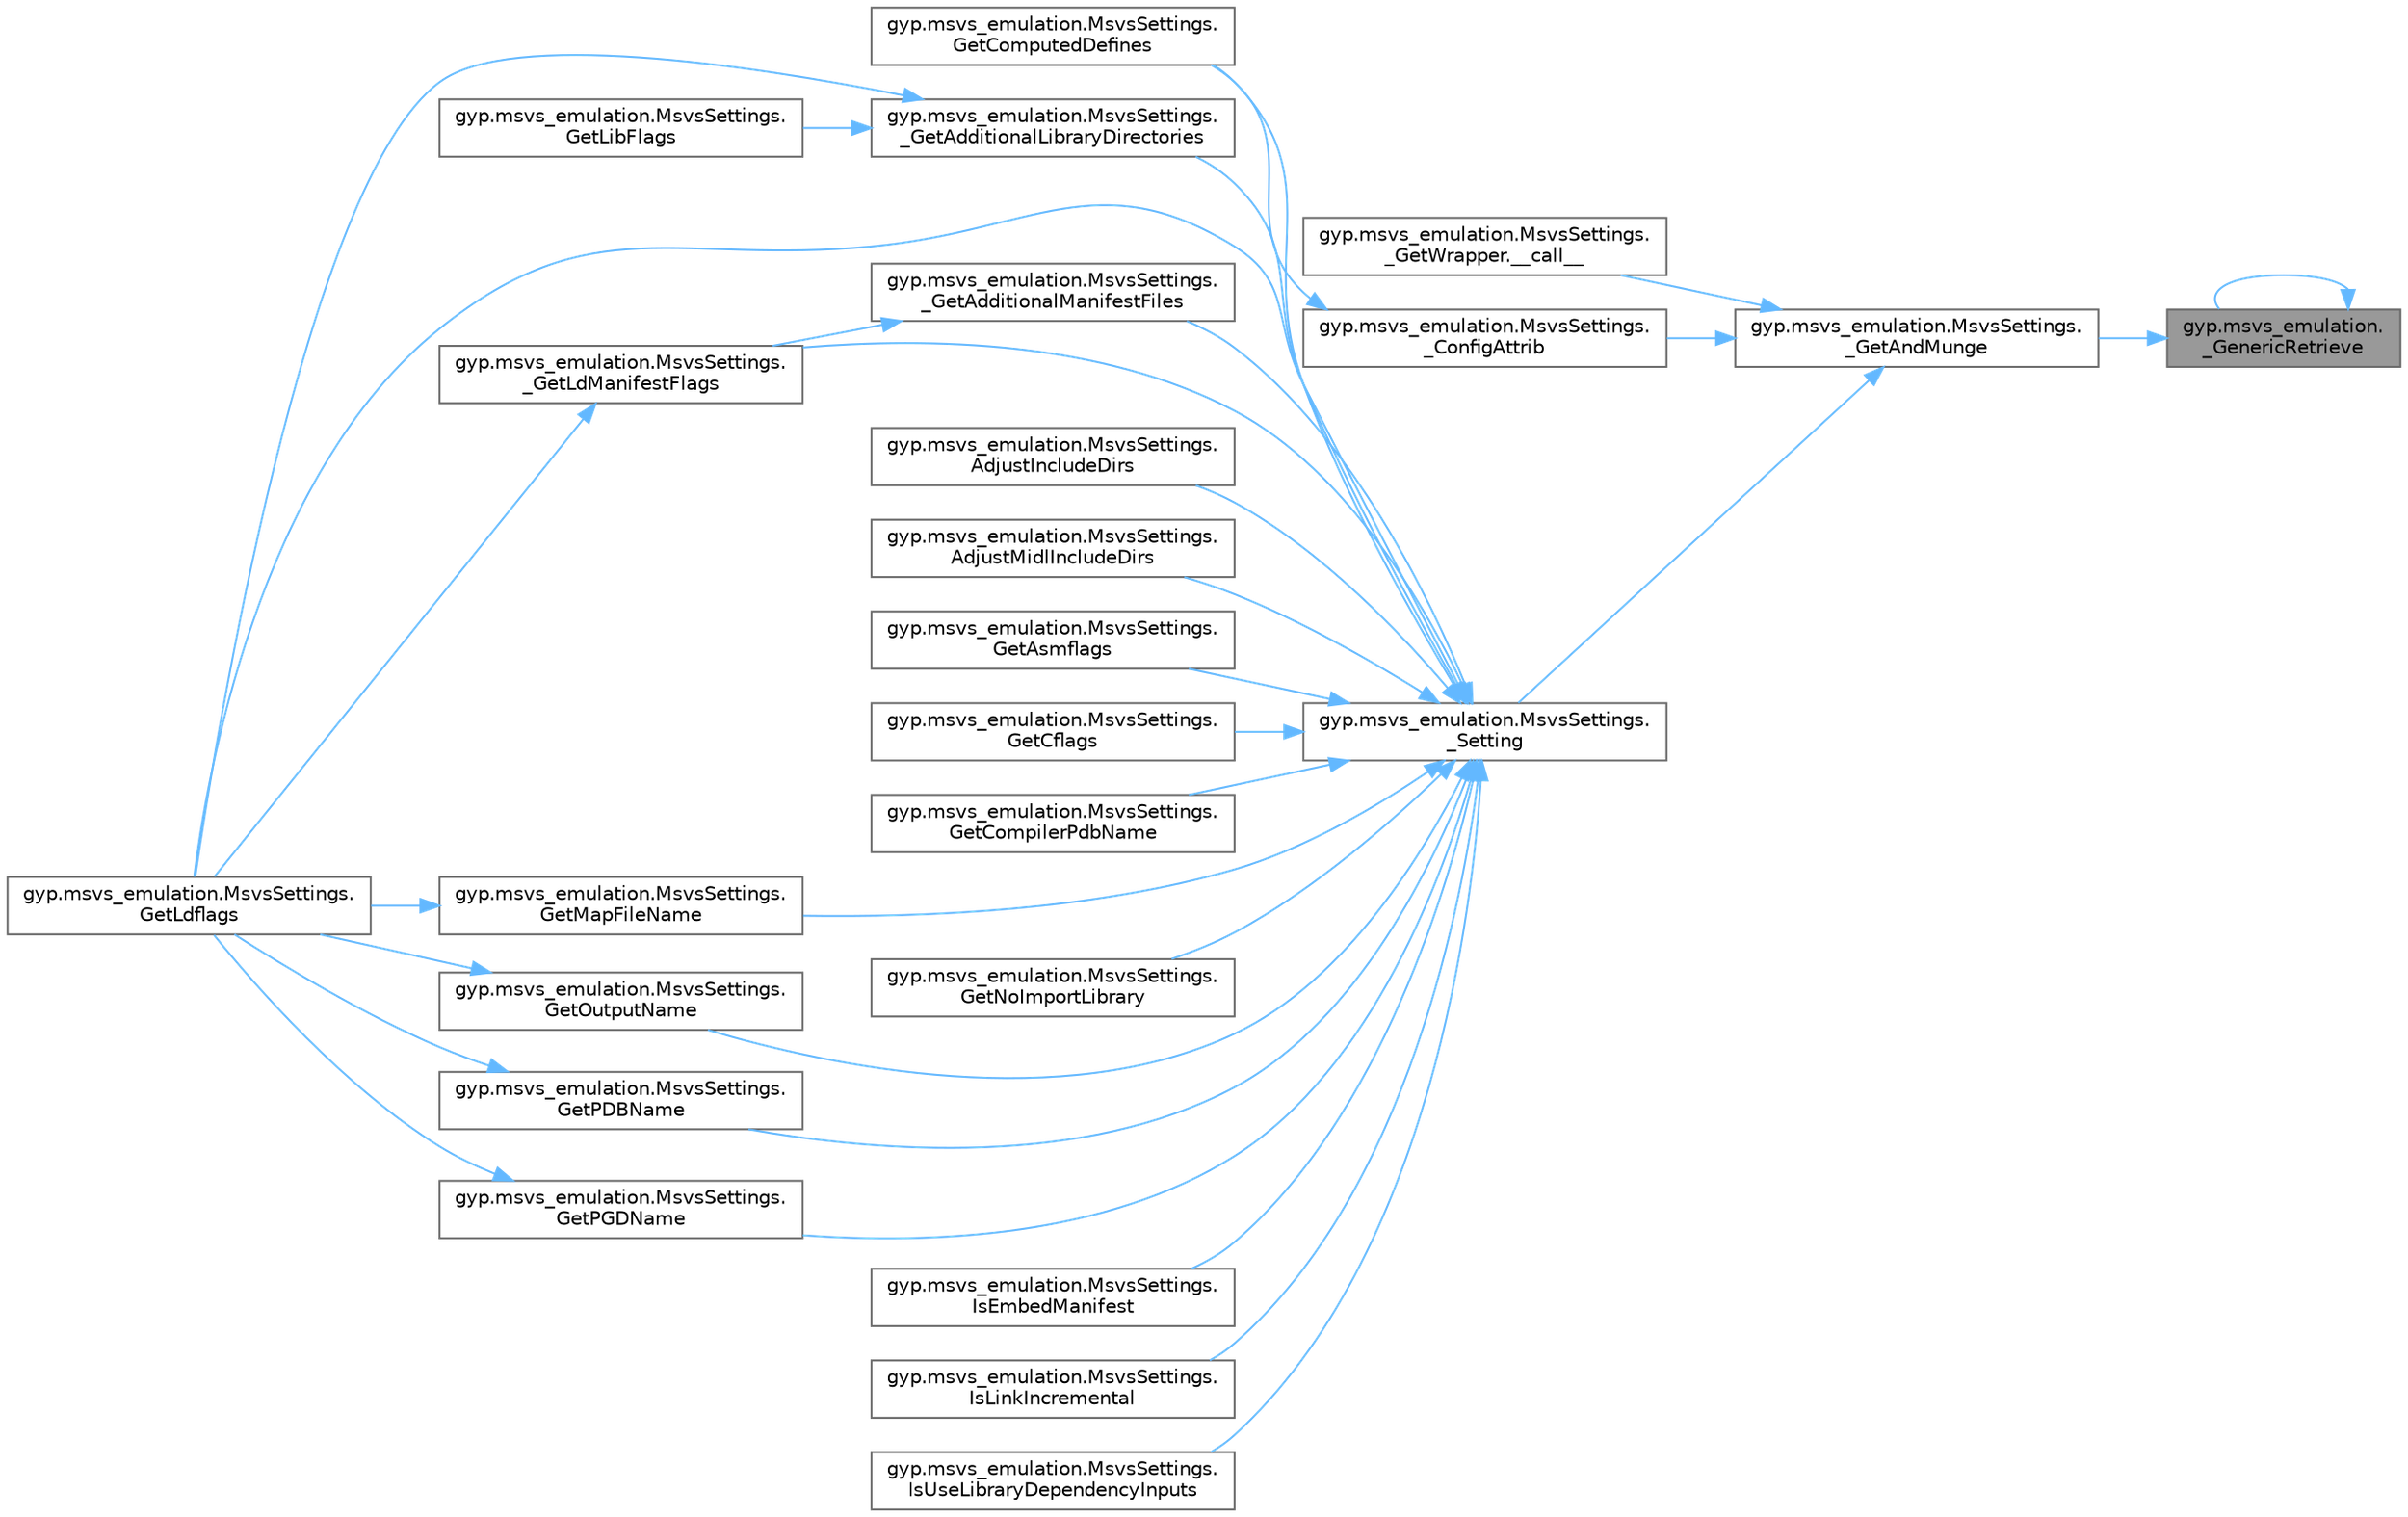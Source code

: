 digraph "gyp.msvs_emulation._GenericRetrieve"
{
 // LATEX_PDF_SIZE
  bgcolor="transparent";
  edge [fontname=Helvetica,fontsize=10,labelfontname=Helvetica,labelfontsize=10];
  node [fontname=Helvetica,fontsize=10,shape=box,height=0.2,width=0.4];
  rankdir="RL";
  Node1 [id="Node000001",label="gyp.msvs_emulation.\l_GenericRetrieve",height=0.2,width=0.4,color="gray40", fillcolor="grey60", style="filled", fontcolor="black",tooltip=" "];
  Node1 -> Node1 [id="edge65_Node000001_Node000001",dir="back",color="steelblue1",style="solid",tooltip=" "];
  Node1 -> Node2 [id="edge66_Node000001_Node000002",dir="back",color="steelblue1",style="solid",tooltip=" "];
  Node2 [id="Node000002",label="gyp.msvs_emulation.MsvsSettings.\l_GetAndMunge",height=0.2,width=0.4,color="grey40", fillcolor="white", style="filled",URL="$classgyp_1_1msvs__emulation_1_1_msvs_settings.html#a83823fbc2f4bff62376bdda0497c6e83",tooltip=" "];
  Node2 -> Node3 [id="edge67_Node000002_Node000003",dir="back",color="steelblue1",style="solid",tooltip=" "];
  Node3 [id="Node000003",label="gyp.msvs_emulation.MsvsSettings.\l_GetWrapper.__call__",height=0.2,width=0.4,color="grey40", fillcolor="white", style="filled",URL="$classgyp_1_1msvs__emulation_1_1_msvs_settings_1_1___get_wrapper.html#a0f9af0038da95d5cedaf5746c28bf6f5",tooltip=" "];
  Node2 -> Node4 [id="edge68_Node000002_Node000004",dir="back",color="steelblue1",style="solid",tooltip=" "];
  Node4 [id="Node000004",label="gyp.msvs_emulation.MsvsSettings.\l_ConfigAttrib",height=0.2,width=0.4,color="grey40", fillcolor="white", style="filled",URL="$classgyp_1_1msvs__emulation_1_1_msvs_settings.html#a5ef3c7f7ea60b3d456207860a77c2cbd",tooltip=" "];
  Node4 -> Node5 [id="edge69_Node000004_Node000005",dir="back",color="steelblue1",style="solid",tooltip=" "];
  Node5 [id="Node000005",label="gyp.msvs_emulation.MsvsSettings.\lGetComputedDefines",height=0.2,width=0.4,color="grey40", fillcolor="white", style="filled",URL="$classgyp_1_1msvs__emulation_1_1_msvs_settings.html#a80da3bda84ac797598eacf2b9c8cc8a6",tooltip=" "];
  Node2 -> Node6 [id="edge70_Node000002_Node000006",dir="back",color="steelblue1",style="solid",tooltip=" "];
  Node6 [id="Node000006",label="gyp.msvs_emulation.MsvsSettings.\l_Setting",height=0.2,width=0.4,color="grey40", fillcolor="white", style="filled",URL="$classgyp_1_1msvs__emulation_1_1_msvs_settings.html#ab8e4b537763299d60d931b6a316f1313",tooltip=" "];
  Node6 -> Node7 [id="edge71_Node000006_Node000007",dir="back",color="steelblue1",style="solid",tooltip=" "];
  Node7 [id="Node000007",label="gyp.msvs_emulation.MsvsSettings.\l_GetAdditionalLibraryDirectories",height=0.2,width=0.4,color="grey40", fillcolor="white", style="filled",URL="$classgyp_1_1msvs__emulation_1_1_msvs_settings.html#a828ea0229d55d4ef525f5a65de1aa2d4",tooltip=" "];
  Node7 -> Node8 [id="edge72_Node000007_Node000008",dir="back",color="steelblue1",style="solid",tooltip=" "];
  Node8 [id="Node000008",label="gyp.msvs_emulation.MsvsSettings.\lGetLdflags",height=0.2,width=0.4,color="grey40", fillcolor="white", style="filled",URL="$classgyp_1_1msvs__emulation_1_1_msvs_settings.html#a54027f4ef43a19a27d999e0266851c50",tooltip=" "];
  Node7 -> Node9 [id="edge73_Node000007_Node000009",dir="back",color="steelblue1",style="solid",tooltip=" "];
  Node9 [id="Node000009",label="gyp.msvs_emulation.MsvsSettings.\lGetLibFlags",height=0.2,width=0.4,color="grey40", fillcolor="white", style="filled",URL="$classgyp_1_1msvs__emulation_1_1_msvs_settings.html#aee00de91f2a3794ee0be1446e34797d2",tooltip=" "];
  Node6 -> Node10 [id="edge74_Node000006_Node000010",dir="back",color="steelblue1",style="solid",tooltip=" "];
  Node10 [id="Node000010",label="gyp.msvs_emulation.MsvsSettings.\l_GetAdditionalManifestFiles",height=0.2,width=0.4,color="grey40", fillcolor="white", style="filled",URL="$classgyp_1_1msvs__emulation_1_1_msvs_settings.html#a1059f37ba32efa3b375ff29e00e7af4b",tooltip=" "];
  Node10 -> Node11 [id="edge75_Node000010_Node000011",dir="back",color="steelblue1",style="solid",tooltip=" "];
  Node11 [id="Node000011",label="gyp.msvs_emulation.MsvsSettings.\l_GetLdManifestFlags",height=0.2,width=0.4,color="grey40", fillcolor="white", style="filled",URL="$classgyp_1_1msvs__emulation_1_1_msvs_settings.html#a9357a4e78b7d06016f439d49eab23cec",tooltip=" "];
  Node11 -> Node8 [id="edge76_Node000011_Node000008",dir="back",color="steelblue1",style="solid",tooltip=" "];
  Node6 -> Node11 [id="edge77_Node000006_Node000011",dir="back",color="steelblue1",style="solid",tooltip=" "];
  Node6 -> Node12 [id="edge78_Node000006_Node000012",dir="back",color="steelblue1",style="solid",tooltip=" "];
  Node12 [id="Node000012",label="gyp.msvs_emulation.MsvsSettings.\lAdjustIncludeDirs",height=0.2,width=0.4,color="grey40", fillcolor="white", style="filled",URL="$classgyp_1_1msvs__emulation_1_1_msvs_settings.html#a947d7ccbdf5b2cba9879053cc76fb609",tooltip=" "];
  Node6 -> Node13 [id="edge79_Node000006_Node000013",dir="back",color="steelblue1",style="solid",tooltip=" "];
  Node13 [id="Node000013",label="gyp.msvs_emulation.MsvsSettings.\lAdjustMidlIncludeDirs",height=0.2,width=0.4,color="grey40", fillcolor="white", style="filled",URL="$classgyp_1_1msvs__emulation_1_1_msvs_settings.html#a008d86377265fdc96d2bd1ee6f6d8f2d",tooltip=" "];
  Node6 -> Node14 [id="edge80_Node000006_Node000014",dir="back",color="steelblue1",style="solid",tooltip=" "];
  Node14 [id="Node000014",label="gyp.msvs_emulation.MsvsSettings.\lGetAsmflags",height=0.2,width=0.4,color="grey40", fillcolor="white", style="filled",URL="$classgyp_1_1msvs__emulation_1_1_msvs_settings.html#a0e2c0ce9c610782dd22d0ce1564dd48f",tooltip=" "];
  Node6 -> Node15 [id="edge81_Node000006_Node000015",dir="back",color="steelblue1",style="solid",tooltip=" "];
  Node15 [id="Node000015",label="gyp.msvs_emulation.MsvsSettings.\lGetCflags",height=0.2,width=0.4,color="grey40", fillcolor="white", style="filled",URL="$classgyp_1_1msvs__emulation_1_1_msvs_settings.html#a4c393b6bc6f12d4fea69542f0412c0dc",tooltip=" "];
  Node6 -> Node16 [id="edge82_Node000006_Node000016",dir="back",color="steelblue1",style="solid",tooltip=" "];
  Node16 [id="Node000016",label="gyp.msvs_emulation.MsvsSettings.\lGetCompilerPdbName",height=0.2,width=0.4,color="grey40", fillcolor="white", style="filled",URL="$classgyp_1_1msvs__emulation_1_1_msvs_settings.html#a2b4e8e1337f07adb52a52b6c93dc3e01",tooltip=" "];
  Node6 -> Node5 [id="edge83_Node000006_Node000005",dir="back",color="steelblue1",style="solid",tooltip=" "];
  Node6 -> Node8 [id="edge84_Node000006_Node000008",dir="back",color="steelblue1",style="solid",tooltip=" "];
  Node6 -> Node17 [id="edge85_Node000006_Node000017",dir="back",color="steelblue1",style="solid",tooltip=" "];
  Node17 [id="Node000017",label="gyp.msvs_emulation.MsvsSettings.\lGetMapFileName",height=0.2,width=0.4,color="grey40", fillcolor="white", style="filled",URL="$classgyp_1_1msvs__emulation_1_1_msvs_settings.html#a047e25306080d1e406954e4799db7c9c",tooltip=" "];
  Node17 -> Node8 [id="edge86_Node000017_Node000008",dir="back",color="steelblue1",style="solid",tooltip=" "];
  Node6 -> Node18 [id="edge87_Node000006_Node000018",dir="back",color="steelblue1",style="solid",tooltip=" "];
  Node18 [id="Node000018",label="gyp.msvs_emulation.MsvsSettings.\lGetNoImportLibrary",height=0.2,width=0.4,color="grey40", fillcolor="white", style="filled",URL="$classgyp_1_1msvs__emulation_1_1_msvs_settings.html#a04c5a40046368afe96598b29140497ab",tooltip=" "];
  Node6 -> Node19 [id="edge88_Node000006_Node000019",dir="back",color="steelblue1",style="solid",tooltip=" "];
  Node19 [id="Node000019",label="gyp.msvs_emulation.MsvsSettings.\lGetOutputName",height=0.2,width=0.4,color="grey40", fillcolor="white", style="filled",URL="$classgyp_1_1msvs__emulation_1_1_msvs_settings.html#adfb2e95e831f04d74287baf5dd4ac403",tooltip=" "];
  Node19 -> Node8 [id="edge89_Node000019_Node000008",dir="back",color="steelblue1",style="solid",tooltip=" "];
  Node6 -> Node20 [id="edge90_Node000006_Node000020",dir="back",color="steelblue1",style="solid",tooltip=" "];
  Node20 [id="Node000020",label="gyp.msvs_emulation.MsvsSettings.\lGetPDBName",height=0.2,width=0.4,color="grey40", fillcolor="white", style="filled",URL="$classgyp_1_1msvs__emulation_1_1_msvs_settings.html#a70113772100fcc77afaff7b3844b694d",tooltip=" "];
  Node20 -> Node8 [id="edge91_Node000020_Node000008",dir="back",color="steelblue1",style="solid",tooltip=" "];
  Node6 -> Node21 [id="edge92_Node000006_Node000021",dir="back",color="steelblue1",style="solid",tooltip=" "];
  Node21 [id="Node000021",label="gyp.msvs_emulation.MsvsSettings.\lGetPGDName",height=0.2,width=0.4,color="grey40", fillcolor="white", style="filled",URL="$classgyp_1_1msvs__emulation_1_1_msvs_settings.html#a13c72816ae15bf3c1bfd66c2c1854f15",tooltip=" "];
  Node21 -> Node8 [id="edge93_Node000021_Node000008",dir="back",color="steelblue1",style="solid",tooltip=" "];
  Node6 -> Node22 [id="edge94_Node000006_Node000022",dir="back",color="steelblue1",style="solid",tooltip=" "];
  Node22 [id="Node000022",label="gyp.msvs_emulation.MsvsSettings.\lIsEmbedManifest",height=0.2,width=0.4,color="grey40", fillcolor="white", style="filled",URL="$classgyp_1_1msvs__emulation_1_1_msvs_settings.html#a225d28f4ef923a1139c6a34b339a58b1",tooltip=" "];
  Node6 -> Node23 [id="edge95_Node000006_Node000023",dir="back",color="steelblue1",style="solid",tooltip=" "];
  Node23 [id="Node000023",label="gyp.msvs_emulation.MsvsSettings.\lIsLinkIncremental",height=0.2,width=0.4,color="grey40", fillcolor="white", style="filled",URL="$classgyp_1_1msvs__emulation_1_1_msvs_settings.html#a4eb6f108195b38f35a0d7ddbaaf83775",tooltip=" "];
  Node6 -> Node24 [id="edge96_Node000006_Node000024",dir="back",color="steelblue1",style="solid",tooltip=" "];
  Node24 [id="Node000024",label="gyp.msvs_emulation.MsvsSettings.\lIsUseLibraryDependencyInputs",height=0.2,width=0.4,color="grey40", fillcolor="white", style="filled",URL="$classgyp_1_1msvs__emulation_1_1_msvs_settings.html#a75ad7b5f6d12bdb53ed1f5e527d9ff6a",tooltip=" "];
}
